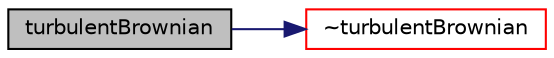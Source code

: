 digraph "turbulentBrownian"
{
  bgcolor="transparent";
  edge [fontname="Helvetica",fontsize="10",labelfontname="Helvetica",labelfontsize="10"];
  node [fontname="Helvetica",fontsize="10",shape=record];
  rankdir="LR";
  Node1 [label="turbulentBrownian",height=0.2,width=0.4,color="black", fillcolor="grey75", style="filled", fontcolor="black"];
  Node1 -> Node2 [color="midnightblue",fontsize="10",style="solid",fontname="Helvetica"];
  Node2 [label="~turbulentBrownian",height=0.2,width=0.4,color="red",URL="$a00064.html#a870db0e339e84ac084658eea637e60a0",tooltip="Destructor. "];
}
